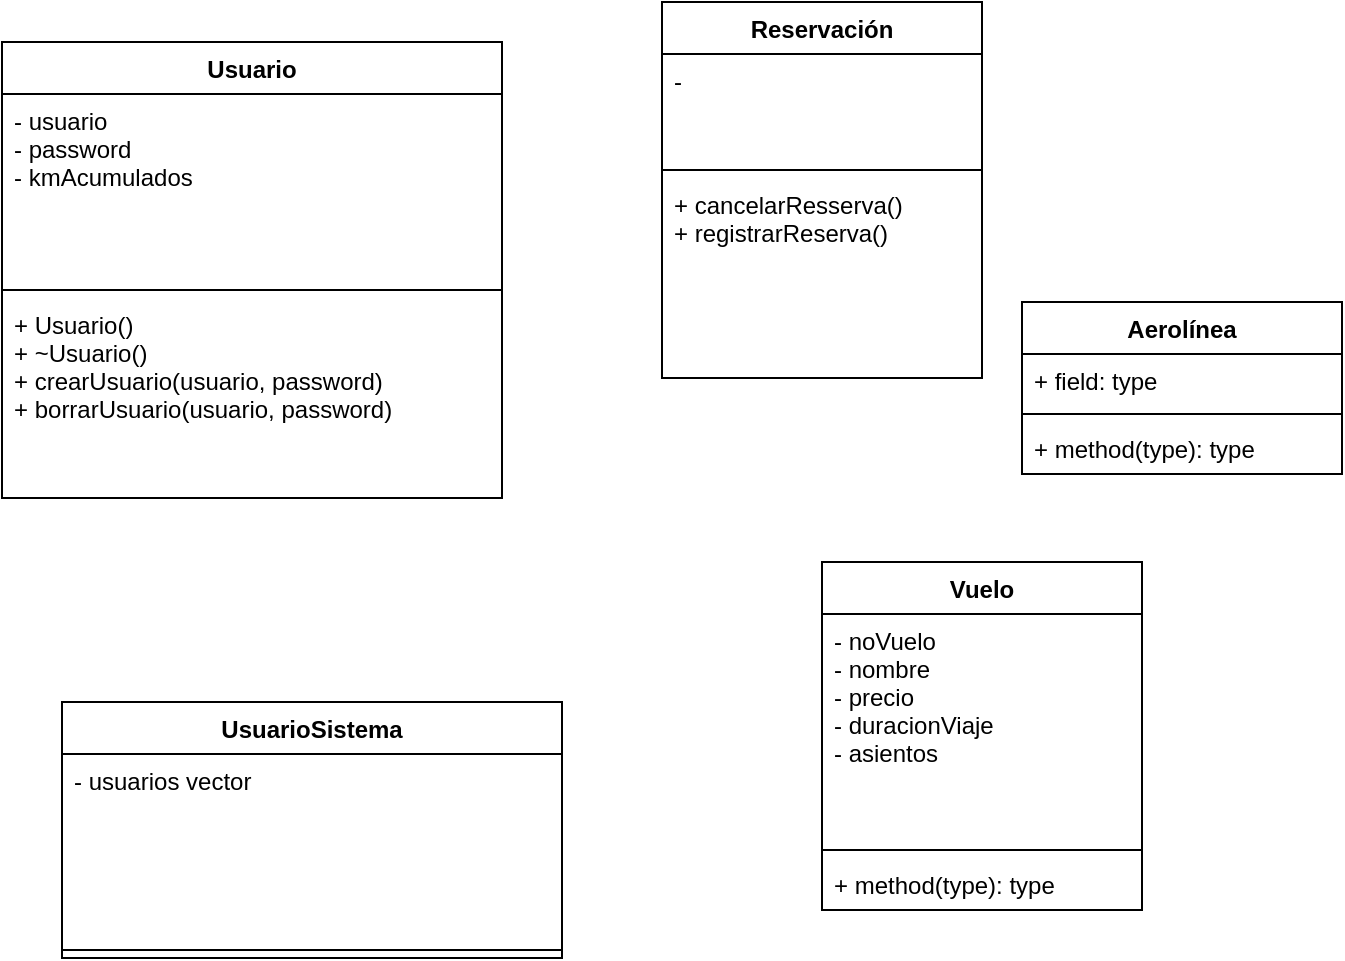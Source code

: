 <mxfile>
    <diagram id="T5ViuqpTSfVZzD8cZLwE" name="Page-1">
        <mxGraphModel dx="772" dy="400" grid="1" gridSize="10" guides="1" tooltips="1" connect="1" arrows="1" fold="1" page="1" pageScale="1" pageWidth="827" pageHeight="1169" math="0" shadow="0">
            <root>
                <mxCell id="0"/>
                <mxCell id="1" parent="0"/>
                <mxCell id="9" value="Usuario" style="swimlane;fontStyle=1;align=center;verticalAlign=top;childLayout=stackLayout;horizontal=1;startSize=26;horizontalStack=0;resizeParent=1;resizeParentMax=0;resizeLast=0;collapsible=1;marginBottom=0;" parent="1" vertex="1">
                    <mxGeometry x="50" y="120" width="250" height="228" as="geometry"/>
                </mxCell>
                <mxCell id="10" value="- usuario&#10;- password&#10;- kmAcumulados" style="text;strokeColor=none;fillColor=none;align=left;verticalAlign=top;spacingLeft=4;spacingRight=4;overflow=hidden;rotatable=0;points=[[0,0.5],[1,0.5]];portConstraint=eastwest;" parent="9" vertex="1">
                    <mxGeometry y="26" width="250" height="94" as="geometry"/>
                </mxCell>
                <mxCell id="11" value="" style="line;strokeWidth=1;fillColor=none;align=left;verticalAlign=middle;spacingTop=-1;spacingLeft=3;spacingRight=3;rotatable=0;labelPosition=right;points=[];portConstraint=eastwest;strokeColor=inherit;" parent="9" vertex="1">
                    <mxGeometry y="120" width="250" height="8" as="geometry"/>
                </mxCell>
                <mxCell id="12" value="+ Usuario()&#10;+ ~Usuario()&#10;+ crearUsuario(usuario, password)&#10;+ borrarUsuario(usuario, password)" style="text;strokeColor=none;fillColor=none;align=left;verticalAlign=top;spacingLeft=4;spacingRight=4;overflow=hidden;rotatable=0;points=[[0,0.5],[1,0.5]];portConstraint=eastwest;" parent="9" vertex="1">
                    <mxGeometry y="128" width="250" height="100" as="geometry"/>
                </mxCell>
                <mxCell id="17" value="Aerolínea" style="swimlane;fontStyle=1;align=center;verticalAlign=top;childLayout=stackLayout;horizontal=1;startSize=26;horizontalStack=0;resizeParent=1;resizeParentMax=0;resizeLast=0;collapsible=1;marginBottom=0;" parent="1" vertex="1">
                    <mxGeometry x="560" y="250" width="160" height="86" as="geometry"/>
                </mxCell>
                <mxCell id="18" value="+ field: type" style="text;strokeColor=none;fillColor=none;align=left;verticalAlign=top;spacingLeft=4;spacingRight=4;overflow=hidden;rotatable=0;points=[[0,0.5],[1,0.5]];portConstraint=eastwest;" parent="17" vertex="1">
                    <mxGeometry y="26" width="160" height="26" as="geometry"/>
                </mxCell>
                <mxCell id="19" value="" style="line;strokeWidth=1;fillColor=none;align=left;verticalAlign=middle;spacingTop=-1;spacingLeft=3;spacingRight=3;rotatable=0;labelPosition=right;points=[];portConstraint=eastwest;strokeColor=inherit;" parent="17" vertex="1">
                    <mxGeometry y="52" width="160" height="8" as="geometry"/>
                </mxCell>
                <mxCell id="20" value="+ method(type): type" style="text;strokeColor=none;fillColor=none;align=left;verticalAlign=top;spacingLeft=4;spacingRight=4;overflow=hidden;rotatable=0;points=[[0,0.5],[1,0.5]];portConstraint=eastwest;" parent="17" vertex="1">
                    <mxGeometry y="60" width="160" height="26" as="geometry"/>
                </mxCell>
                <mxCell id="21" value="Vuelo" style="swimlane;fontStyle=1;align=center;verticalAlign=top;childLayout=stackLayout;horizontal=1;startSize=26;horizontalStack=0;resizeParent=1;resizeParentMax=0;resizeLast=0;collapsible=1;marginBottom=0;" parent="1" vertex="1">
                    <mxGeometry x="460" y="380" width="160" height="174" as="geometry"/>
                </mxCell>
                <mxCell id="22" value="- noVuelo&#10;- nombre&#10;- precio&#10;- duracionViaje&#10;- asientos" style="text;strokeColor=none;fillColor=none;align=left;verticalAlign=top;spacingLeft=4;spacingRight=4;overflow=hidden;rotatable=0;points=[[0,0.5],[1,0.5]];portConstraint=eastwest;" parent="21" vertex="1">
                    <mxGeometry y="26" width="160" height="114" as="geometry"/>
                </mxCell>
                <mxCell id="23" value="" style="line;strokeWidth=1;fillColor=none;align=left;verticalAlign=middle;spacingTop=-1;spacingLeft=3;spacingRight=3;rotatable=0;labelPosition=right;points=[];portConstraint=eastwest;strokeColor=inherit;" parent="21" vertex="1">
                    <mxGeometry y="140" width="160" height="8" as="geometry"/>
                </mxCell>
                <mxCell id="24" value="+ method(type): type" style="text;strokeColor=none;fillColor=none;align=left;verticalAlign=top;spacingLeft=4;spacingRight=4;overflow=hidden;rotatable=0;points=[[0,0.5],[1,0.5]];portConstraint=eastwest;" parent="21" vertex="1">
                    <mxGeometry y="148" width="160" height="26" as="geometry"/>
                </mxCell>
                <mxCell id="29" value="UsuarioSistema" style="swimlane;fontStyle=1;align=center;verticalAlign=top;childLayout=stackLayout;horizontal=1;startSize=26;horizontalStack=0;resizeParent=1;resizeParentMax=0;resizeLast=0;collapsible=1;marginBottom=0;" parent="1" vertex="1">
                    <mxGeometry x="80" y="450" width="250" height="128" as="geometry"/>
                </mxCell>
                <mxCell id="30" value="- usuarios vector" style="text;strokeColor=none;fillColor=none;align=left;verticalAlign=top;spacingLeft=4;spacingRight=4;overflow=hidden;rotatable=0;points=[[0,0.5],[1,0.5]];portConstraint=eastwest;" parent="29" vertex="1">
                    <mxGeometry y="26" width="250" height="94" as="geometry"/>
                </mxCell>
                <mxCell id="31" value="" style="line;strokeWidth=1;fillColor=none;align=left;verticalAlign=middle;spacingTop=-1;spacingLeft=3;spacingRight=3;rotatable=0;labelPosition=right;points=[];portConstraint=eastwest;strokeColor=inherit;" parent="29" vertex="1">
                    <mxGeometry y="120" width="250" height="8" as="geometry"/>
                </mxCell>
                <mxCell id="33" value="Reservación" style="swimlane;fontStyle=1;align=center;verticalAlign=top;childLayout=stackLayout;horizontal=1;startSize=26;horizontalStack=0;resizeParent=1;resizeParentMax=0;resizeLast=0;collapsible=1;marginBottom=0;" vertex="1" parent="1">
                    <mxGeometry x="380" y="100" width="160" height="188" as="geometry"/>
                </mxCell>
                <mxCell id="34" value="- " style="text;strokeColor=none;fillColor=none;align=left;verticalAlign=top;spacingLeft=4;spacingRight=4;overflow=hidden;rotatable=0;points=[[0,0.5],[1,0.5]];portConstraint=eastwest;" vertex="1" parent="33">
                    <mxGeometry y="26" width="160" height="54" as="geometry"/>
                </mxCell>
                <mxCell id="35" value="" style="line;strokeWidth=1;fillColor=none;align=left;verticalAlign=middle;spacingTop=-1;spacingLeft=3;spacingRight=3;rotatable=0;labelPosition=right;points=[];portConstraint=eastwest;strokeColor=inherit;" vertex="1" parent="33">
                    <mxGeometry y="80" width="160" height="8" as="geometry"/>
                </mxCell>
                <mxCell id="36" value="+ cancelarResserva()&#10;+ registrarReserva()" style="text;strokeColor=none;fillColor=none;align=left;verticalAlign=top;spacingLeft=4;spacingRight=4;overflow=hidden;rotatable=0;points=[[0,0.5],[1,0.5]];portConstraint=eastwest;" vertex="1" parent="33">
                    <mxGeometry y="88" width="160" height="100" as="geometry"/>
                </mxCell>
            </root>
        </mxGraphModel>
    </diagram>
</mxfile>